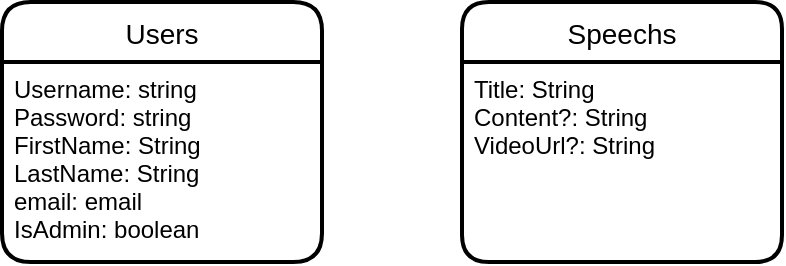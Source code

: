 <mxfile version="14.3.2" type="github">
  <diagram id="sUMyVzyWyRWeqVophwWe" name="Page-1">
    <mxGraphModel dx="782" dy="437" grid="1" gridSize="10" guides="1" tooltips="1" connect="1" arrows="1" fold="1" page="1" pageScale="1" pageWidth="827" pageHeight="1169" math="0" shadow="0">
      <root>
        <mxCell id="0" />
        <mxCell id="1" parent="0" />
        <mxCell id="Q09GPEOpXgZo_c62fEW8-9" value="Users" style="swimlane;childLayout=stackLayout;horizontal=1;startSize=30;horizontalStack=0;rounded=1;fontSize=14;fontStyle=0;strokeWidth=2;resizeParent=0;resizeLast=1;shadow=0;dashed=0;align=center;arcSize=16;" vertex="1" parent="1">
          <mxGeometry x="90" y="50" width="160" height="130" as="geometry" />
        </mxCell>
        <mxCell id="Q09GPEOpXgZo_c62fEW8-10" value="Username: string&#xa;Password: string&#xa;FirstName: String&#xa;LastName: String&#xa;email: email&#xa;IsAdmin: boolean&#xa;&#xa;" style="align=left;strokeColor=none;fillColor=none;spacingLeft=4;fontSize=12;verticalAlign=top;resizable=0;rotatable=0;part=1;" vertex="1" parent="Q09GPEOpXgZo_c62fEW8-9">
          <mxGeometry y="30" width="160" height="100" as="geometry" />
        </mxCell>
        <mxCell id="Q09GPEOpXgZo_c62fEW8-11" value="Speechs" style="swimlane;childLayout=stackLayout;horizontal=1;startSize=30;horizontalStack=0;rounded=1;fontSize=14;fontStyle=0;strokeWidth=2;resizeParent=0;resizeLast=1;shadow=0;dashed=0;align=center;" vertex="1" parent="1">
          <mxGeometry x="320" y="50" width="160" height="130" as="geometry" />
        </mxCell>
        <mxCell id="Q09GPEOpXgZo_c62fEW8-12" value="Title: String&#xa;Content?: String&#xa;VideoUrl?: String" style="align=left;strokeColor=none;fillColor=none;spacingLeft=4;fontSize=12;verticalAlign=top;resizable=0;rotatable=0;part=1;" vertex="1" parent="Q09GPEOpXgZo_c62fEW8-11">
          <mxGeometry y="30" width="160" height="100" as="geometry" />
        </mxCell>
      </root>
    </mxGraphModel>
  </diagram>
</mxfile>

